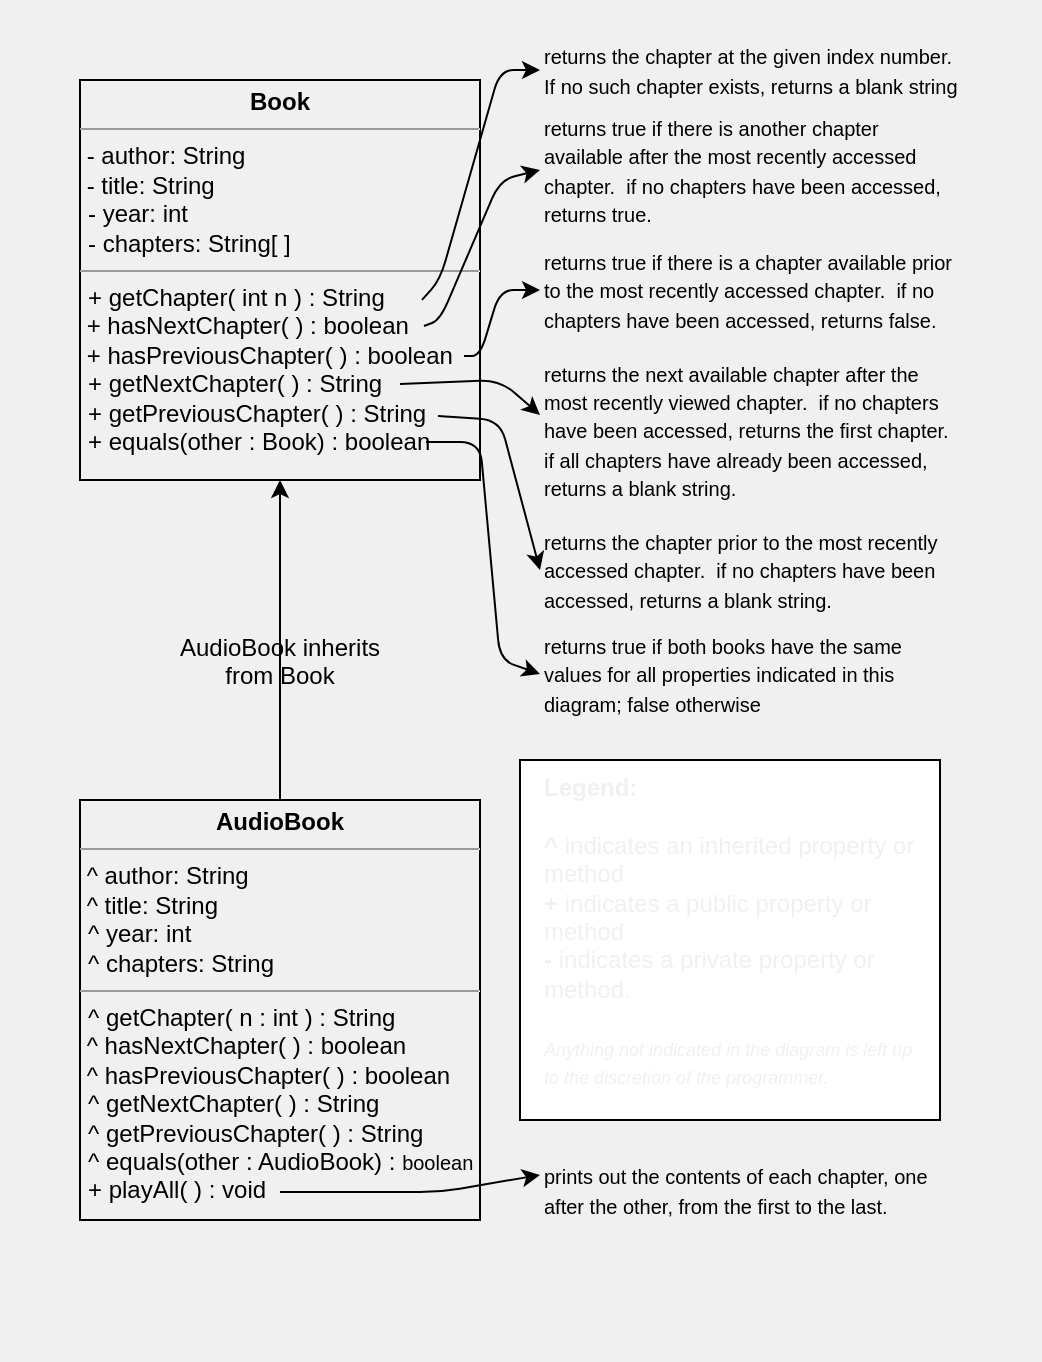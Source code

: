 <mxfile>
    <diagram id="9eIEpMt0e-9fTHPoG6vF" name="Page-1">
        <mxGraphModel dx="314" dy="293" grid="1" gridSize="10" guides="1" tooltips="1" connect="1" arrows="1" fold="1" page="1" pageScale="1" pageWidth="850" pageHeight="1100" background="#F0F0F0" math="0" shadow="0">
            <root>
                <mxCell id="0"/>
                <mxCell id="1" parent="0"/>
                <mxCell id="32" value="" style="rounded=0;whiteSpace=wrap;html=1;labelBackgroundColor=#F0F0F0;fontSize=9;fontColor=#000000;strokeColor=none;fillColor=#F0F0F0;" parent="1" vertex="1">
                    <mxGeometry x="120" y="80" width="520" height="680" as="geometry"/>
                </mxCell>
                <mxCell id="33" value="&lt;p style=&quot;margin: 0px ; margin-top: 4px ; text-align: center&quot;&gt;&lt;b&gt;Book&lt;/b&gt;&lt;/p&gt;&lt;hr size=&quot;1&quot;&gt;&amp;nbsp;&lt;font&gt;-&amp;nbsp;author: String&lt;br&gt;&amp;nbsp;-&amp;nbsp;title: String&lt;br&gt;&lt;/font&gt;&lt;p style=&quot;margin: 0px ; margin-left: 4px&quot;&gt;&lt;font&gt;- year: int&lt;/font&gt;&lt;/p&gt;&lt;p style=&quot;margin: 0px ; margin-left: 4px&quot;&gt;- chapters: String[ ]&lt;/p&gt;&lt;hr size=&quot;1&quot;&gt;&lt;p style=&quot;margin: 0px ; margin-left: 4px&quot;&gt;&lt;span&gt;+ getChapter( int n ) : String&lt;/span&gt;&lt;br&gt;&lt;/p&gt;&lt;font&gt;&amp;nbsp;+&lt;span&gt;&amp;nbsp;hasNextChapter( ) : boolean&lt;/span&gt;&lt;br&gt;&amp;nbsp;+&lt;span&gt;&amp;nbsp;&lt;/span&gt;&lt;span&gt;hasPreviousChapter( ) : boolean&lt;/span&gt;&lt;/font&gt;&lt;span&gt;&lt;br&gt;&lt;/span&gt;&lt;p style=&quot;margin: 0px ; margin-left: 4px&quot;&gt;+ getNextChapter( ) : String&lt;/p&gt;&lt;p style=&quot;margin: 0px ; margin-left: 4px&quot;&gt;+ getPreviousChapter( ) : String&lt;/p&gt;&lt;p style=&quot;margin: 0px ; margin-left: 4px&quot;&gt;+ equals(other : Book) : &lt;font style=&quot;font-size: 12px&quot;&gt;boolean&lt;/font&gt;&lt;/p&gt;&lt;p style=&quot;margin: 0px 0px 0px 4px&quot;&gt;&lt;br&gt;&lt;/p&gt;" style="verticalAlign=top;align=left;overflow=fill;fontSize=12;fontFamily=Helvetica;html=1;fillColor=#F0F0F0;strokeColor=#000000;fontColor=#000000;" parent="1" vertex="1">
                    <mxGeometry x="160" y="120" width="200" height="200" as="geometry"/>
                </mxCell>
                <mxCell id="8" value="" style="endArrow=classic;html=1;exitX=0.855;exitY=0.694;exitDx=0;exitDy=0;exitPerimeter=0;entryX=0;entryY=0.5;entryDx=0;entryDy=0;labelBackgroundColor=default;fontColor=#F0F0F0;strokeColor=#000000;" parent="1" target="10" edge="1">
                    <mxGeometry width="50" height="50" relative="1" as="geometry">
                        <mxPoint x="331.0" y="229.92" as="sourcePoint"/>
                        <mxPoint x="380" y="230" as="targetPoint"/>
                        <Array as="points">
                            <mxPoint x="340" y="220"/>
                            <mxPoint x="370" y="115"/>
                        </Array>
                    </mxGeometry>
                </mxCell>
                <mxCell id="10" value="&lt;font style=&quot;font-size: 10px&quot;&gt;returns the chapter at the given index number.&amp;nbsp; If no such chapter exists, returns a blank string&lt;/font&gt;" style="text;html=1;strokeColor=none;fillColor=none;align=left;verticalAlign=middle;whiteSpace=wrap;rounded=0;labelBackgroundColor=none;fontColor=#000000;" parent="1" vertex="1">
                    <mxGeometry x="390" y="100" width="210" height="30" as="geometry"/>
                </mxCell>
                <mxCell id="13" value="" style="endArrow=classic;html=1;entryX=0;entryY=0.25;entryDx=0;entryDy=0;labelBackgroundColor=default;fontColor=#F0F0F0;strokeColor=#000000;" parent="1" target="14" edge="1">
                    <mxGeometry width="50" height="50" relative="1" as="geometry">
                        <mxPoint x="320" y="272" as="sourcePoint"/>
                        <mxPoint x="390" y="256.0" as="targetPoint"/>
                        <Array as="points">
                            <mxPoint x="370" y="270"/>
                        </Array>
                    </mxGeometry>
                </mxCell>
                <mxCell id="14" value="&lt;font style=&quot;font-size: 10px ; line-height: 1&quot;&gt;returns the next available chapter after the most recently viewed chapter.&amp;nbsp; if no chapters have been accessed, returns the first chapter.&amp;nbsp; if all chapters have already been accessed, returns a blank string.&lt;/font&gt;" style="text;html=1;strokeColor=none;fillColor=none;align=left;verticalAlign=middle;whiteSpace=wrap;rounded=0;labelBackgroundColor=none;fontColor=#000000;" parent="1" vertex="1">
                    <mxGeometry x="390" y="280" width="210" height="30" as="geometry"/>
                </mxCell>
                <mxCell id="15" value="" style="endArrow=classic;html=1;entryX=0;entryY=0.5;entryDx=0;entryDy=0;labelBackgroundColor=default;fontColor=#F0F0F0;strokeColor=#000000;" parent="1" target="16" edge="1">
                    <mxGeometry width="50" height="50" relative="1" as="geometry">
                        <mxPoint x="339" y="288" as="sourcePoint"/>
                        <mxPoint x="390" y="306.0" as="targetPoint"/>
                        <Array as="points">
                            <mxPoint x="370" y="290"/>
                        </Array>
                    </mxGeometry>
                </mxCell>
                <mxCell id="16" value="&lt;font style=&quot;font-size: 10px&quot;&gt;returns the chapter prior to the most recently accessed chapter.&amp;nbsp; if no chapters have been accessed, returns a blank string.&lt;/font&gt;" style="text;html=1;strokeColor=none;fillColor=none;align=left;verticalAlign=middle;whiteSpace=wrap;rounded=0;labelBackgroundColor=none;fontColor=#000000;" parent="1" vertex="1">
                    <mxGeometry x="390" y="350" width="210" height="30" as="geometry"/>
                </mxCell>
                <mxCell id="17" value="" style="endArrow=classic;html=1;entryX=0;entryY=0.5;entryDx=0;entryDy=0;labelBackgroundColor=default;fontColor=#F0F0F0;strokeColor=#000000;" parent="1" target="18" edge="1">
                    <mxGeometry width="50" height="50" relative="1" as="geometry">
                        <mxPoint x="332" y="243" as="sourcePoint"/>
                        <mxPoint x="390" y="196.0" as="targetPoint"/>
                        <Array as="points">
                            <mxPoint x="340" y="240"/>
                            <mxPoint x="370" y="170"/>
                        </Array>
                    </mxGeometry>
                </mxCell>
                <mxCell id="18" value="&lt;font style=&quot;font-size: 10px ; line-height: 1&quot;&gt;returns true if there is another chapter available after the most recently accessed chapter.&amp;nbsp; if no chapters have been accessed, returns true.&lt;/font&gt;" style="text;html=1;strokeColor=none;fillColor=none;align=left;verticalAlign=middle;whiteSpace=wrap;rounded=0;labelBackgroundColor=none;fontColor=#000000;" parent="1" vertex="1">
                    <mxGeometry x="390" y="150" width="210" height="30" as="geometry"/>
                </mxCell>
                <mxCell id="20" value="" style="endArrow=classic;html=1;entryX=0;entryY=0.5;entryDx=0;entryDy=0;labelBackgroundColor=default;fontColor=#F0F0F0;strokeColor=#000000;" parent="1" target="21" edge="1">
                    <mxGeometry width="50" height="50" relative="1" as="geometry">
                        <mxPoint x="352" y="258" as="sourcePoint"/>
                        <mxPoint x="390" y="246.0" as="targetPoint"/>
                        <Array as="points">
                            <mxPoint x="360" y="258"/>
                            <mxPoint x="370" y="225"/>
                        </Array>
                    </mxGeometry>
                </mxCell>
                <mxCell id="21" value="&lt;font style=&quot;font-size: 10px ; line-height: 1&quot;&gt;returns true if there is a chapter available prior to the most recently accessed chapter.&amp;nbsp; if no chapters have been accessed, returns false.&lt;/font&gt;" style="text;html=1;strokeColor=none;fillColor=none;align=left;verticalAlign=middle;whiteSpace=wrap;rounded=0;labelBackgroundColor=none;fontColor=#000000;" parent="1" vertex="1">
                    <mxGeometry x="390" y="210" width="210" height="30" as="geometry"/>
                </mxCell>
                <mxCell id="23" value="" style="endArrow=classic;html=1;entryX=0;entryY=0.5;entryDx=0;entryDy=0;labelBackgroundColor=default;fontColor=#F0F0F0;strokeColor=#000000;" parent="1" target="24" edge="1">
                    <mxGeometry width="50" height="50" relative="1" as="geometry">
                        <mxPoint x="333" y="301" as="sourcePoint"/>
                        <mxPoint x="390" y="358.0" as="targetPoint"/>
                        <Array as="points">
                            <mxPoint x="360" y="301"/>
                            <mxPoint x="370" y="410"/>
                        </Array>
                    </mxGeometry>
                </mxCell>
                <mxCell id="24" value="&lt;font style=&quot;font-size: 10px&quot;&gt;returns true if both books have the same values for all properties indicated in this diagram; false otherwise&lt;/font&gt;" style="text;html=1;strokeColor=none;fillColor=none;align=left;verticalAlign=middle;whiteSpace=wrap;rounded=0;labelBackgroundColor=none;fontColor=#000000;" parent="1" vertex="1">
                    <mxGeometry x="390" y="402" width="210" height="30" as="geometry"/>
                </mxCell>
                <mxCell id="25" value="&lt;p style=&quot;margin: 0px ; margin-top: 4px ; text-align: center&quot;&gt;&lt;b&gt;AudioBook&lt;/b&gt;&lt;/p&gt;&lt;hr size=&quot;1&quot;&gt;&amp;nbsp;&lt;font&gt;^&amp;nbsp;author: String&lt;br&gt;&amp;nbsp;^&amp;nbsp;title: String&lt;br&gt;&lt;/font&gt;&lt;p style=&quot;margin: 0px ; margin-left: 4px&quot;&gt;&lt;font&gt;^ year: int&lt;/font&gt;&lt;/p&gt;&lt;p style=&quot;margin: 0px ; margin-left: 4px&quot;&gt;^ chapters: String&lt;/p&gt;&lt;hr size=&quot;1&quot;&gt;&lt;p style=&quot;margin: 0px ; margin-left: 4px&quot;&gt;&lt;span&gt;^ getChapter( n : int ) : String&lt;/span&gt;&lt;br&gt;&lt;/p&gt;&lt;font&gt;&amp;nbsp;^&lt;span&gt;&amp;nbsp;hasNextChapter( ) : boolean&lt;/span&gt;&lt;br&gt;&amp;nbsp;^&lt;span&gt;&amp;nbsp;&lt;/span&gt;&lt;span&gt;hasPreviousChapter( ) : boolean&lt;/span&gt;&lt;/font&gt;&lt;span&gt;&lt;br&gt;&lt;/span&gt;&lt;p style=&quot;margin: 0px ; margin-left: 4px&quot;&gt;^ getNextChapter( ) : String&lt;/p&gt;&lt;p style=&quot;margin: 0px ; margin-left: 4px&quot;&gt;^ getPreviousChapter( ) : String&lt;/p&gt;&lt;p style=&quot;margin: 0px ; margin-left: 4px&quot;&gt;^ equals(other : AudioBook) : &lt;font style=&quot;font-size: 10px&quot;&gt;boolean&lt;/font&gt;&lt;/p&gt;&lt;p style=&quot;margin: 0px 0px 0px 4px&quot;&gt;+ playAll( ) : void&lt;/p&gt;&lt;div&gt;&lt;br&gt;&lt;/div&gt;" style="verticalAlign=top;align=left;overflow=fill;fontSize=12;fontFamily=Helvetica;html=1;fillColor=#F0F0F0;strokeColor=#000000;fontColor=#000000;" parent="1" vertex="1">
                    <mxGeometry x="160" y="480" width="200" height="210" as="geometry"/>
                </mxCell>
                <mxCell id="26" value="" style="endArrow=classic;html=1;fontSize=10;fontColor=#F0F0F0;exitX=0.5;exitY=0;exitDx=0;exitDy=0;entryX=0.5;entryY=1;entryDx=0;entryDy=0;strokeColor=#000000;" parent="1" source="25" edge="1">
                    <mxGeometry width="50" height="50" relative="1" as="geometry">
                        <mxPoint x="230" y="450" as="sourcePoint"/>
                        <mxPoint x="260.0" y="320" as="targetPoint"/>
                    </mxGeometry>
                </mxCell>
                <mxCell id="27" value="&lt;b&gt;Legend:&lt;/b&gt;&lt;br&gt;&lt;br&gt;&lt;b&gt;^&lt;/b&gt; indicates an inherited property or method&lt;br&gt;&lt;b&gt;+&lt;/b&gt; indicates a public property or method&lt;br&gt;&lt;b&gt;-&lt;/b&gt; indicates a private property or method.&lt;br&gt;&lt;font style=&quot;font-size: 9px&quot;&gt;&lt;br&gt;&lt;i&gt;&lt;font style=&quot;font-size: 9px&quot;&gt;Anything not indicated in the diagram is left up to the discretion of the programmer.&lt;/font&gt;&lt;/i&gt;&lt;/font&gt;" style="text;html=1;strokeColor=#000000;fillColor=default;align=left;verticalAlign=top;whiteSpace=wrap;rounded=0;fontColor=#F0F0F0;spacingLeft=10;spacingRight=10;" parent="1" vertex="1">
                    <mxGeometry x="380" y="460" width="210" height="180" as="geometry"/>
                </mxCell>
                <mxCell id="28" value="&lt;meta charset=&quot;utf-8&quot;&gt;&lt;span style=&quot;font-family: helvetica; font-size: 12px; font-style: normal; font-weight: 400; letter-spacing: normal; text-indent: 0px; text-transform: none; word-spacing: 0px; display: inline; float: none;&quot;&gt;AudioBook inherits from Book&lt;/span&gt;&lt;br style=&quot;font-family: helvetica; font-size: 12px; font-style: normal; font-weight: 400; letter-spacing: normal; text-indent: 0px; text-transform: none; word-spacing: 0px;&quot;&gt;" style="text;whiteSpace=wrap;html=1;fontSize=10;fontColor=#000000;align=center;labelBackgroundColor=none;" parent="1" vertex="1">
                    <mxGeometry x="205" y="390" width="110" height="30" as="geometry"/>
                </mxCell>
                <mxCell id="30" value="" style="endArrow=classic;html=1;entryX=0;entryY=0.25;entryDx=0;entryDy=0;labelBackgroundColor=default;fontColor=#F0F0F0;strokeColor=#000000;" parent="1" target="31" edge="1">
                    <mxGeometry width="50" height="50" relative="1" as="geometry">
                        <mxPoint x="260" y="676" as="sourcePoint"/>
                        <mxPoint x="390" y="666" as="targetPoint"/>
                        <Array as="points">
                            <mxPoint x="340" y="676"/>
                        </Array>
                    </mxGeometry>
                </mxCell>
                <mxCell id="31" value="&lt;span style=&quot;font-size: 10px&quot;&gt;prints out the contents of each chapter, one after the other, from the first to the last.&lt;/span&gt;" style="text;html=1;strokeColor=none;fillColor=none;align=left;verticalAlign=middle;whiteSpace=wrap;rounded=0;labelBackgroundColor=none;fontColor=#000000;" parent="1" vertex="1">
                    <mxGeometry x="390" y="660" width="210" height="30" as="geometry"/>
                </mxCell>
            </root>
        </mxGraphModel>
    </diagram>
</mxfile>